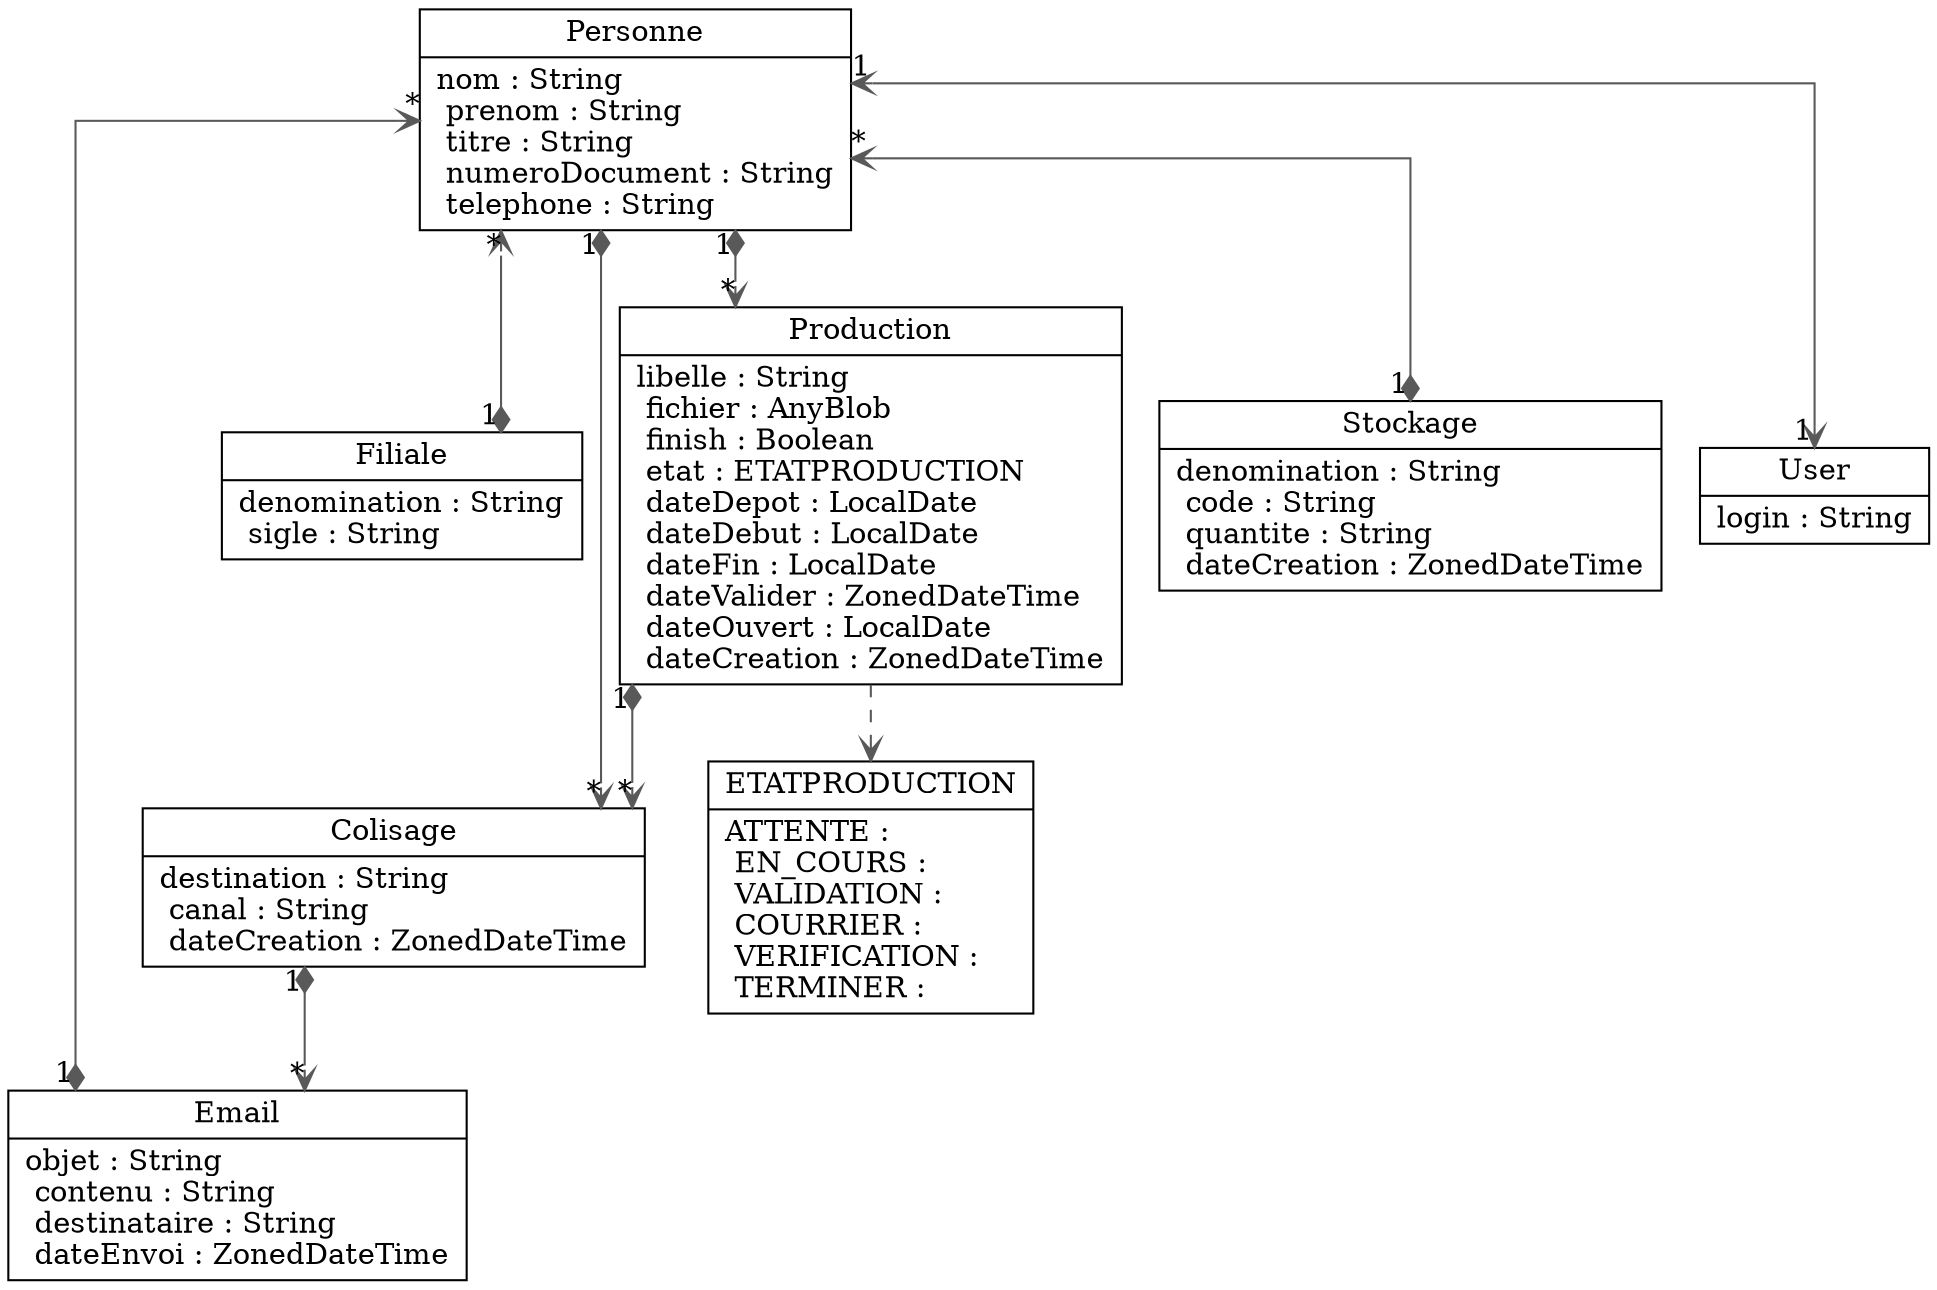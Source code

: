 digraph "sgpc.jh" {

splines  = ortho;
fontname = "Inconsolata";

node [colorscheme = ylgnbu4];
edge [colorscheme = dark28, dir = both];

Colisage       [shape = record, label = "{ Colisage |  destination : String\l  canal : String\l  dateCreation : ZonedDateTime\l }"];
ETATPRODUCTION [shape = record, label = "{ ETATPRODUCTION |  ATTENTE : \l  EN_COURS : \l  VALIDATION : \l  COURRIER : \l  VERIFICATION : \l  TERMINER : \l }"];
Email          [shape = record, label = "{ Email |  objet : String\l  contenu : String\l  destinataire : String\l  dateEnvoi : ZonedDateTime\l }"];
Filiale        [shape = record, label = "{ Filiale |  denomination : String\l  sigle : String\l }"];
Personne       [shape = record, label = "{ Personne |  nom : String\l  prenom : String\l  titre : String\l  numeroDocument : String\l  telephone : String\l }"];
Production     [shape = record, label = "{ Production |  libelle : String\l  fichier : AnyBlob\l  finish : Boolean\l  etat : ETATPRODUCTION\l  dateDepot : LocalDate\l  dateDebut : LocalDate\l  dateFin : LocalDate\l  dateValider : ZonedDateTime\l  dateOuvert : LocalDate\l  dateCreation : ZonedDateTime\l }"];
Stockage       [shape = record, label = "{ Stockage |  denomination : String\l  code : String\l  quantite : String\l  dateCreation : ZonedDateTime\l }"];
User           [shape = record, label = "{ User |  login : String\l }"];

Colisage       -> Email          [color = "#595959", style = solid , arrowtail = vee     , arrowhead = diamond , taillabel = "*", label = "", headlabel = "1"];
Personne       -> Colisage       [color = "#595959", style = solid , arrowtail = vee     , arrowhead = diamond , taillabel = "*", label = "", headlabel = "1"];
Personne       -> Email          [color = "#595959", style = solid , arrowtail = vee     , arrowhead = diamond , taillabel = "*", label = "", headlabel = "1"];
Personne       -> Filiale        [color = "#595959", style = solid , arrowtail = diamond , arrowhead = vee     , taillabel = "1", label = "", headlabel = "*"];
Personne       -> Production     [color = "#595959", style = solid , arrowtail = vee     , arrowhead = diamond , taillabel = "*", label = "", headlabel = "1"];
Personne       -> Stockage       [color = "#595959", style = solid , arrowtail = vee     , arrowhead = diamond , taillabel = "*", label = "", headlabel = "1"];
Personne       -> User           [color = "#595959", style = solid , arrowtail = vee     , arrowhead = vee     , taillabel = "1", label = "", headlabel = "1"];
Production     -> Colisage       [color = "#595959", style = solid , arrowtail = vee     , arrowhead = diamond , taillabel = "*", label = "", headlabel = "1"];
Production     -> ETATPRODUCTION [color = "#595959", style = dashed, arrowtail = none    , arrowhead = vee     , taillabel = "", label = "", headlabel = ""];

}
